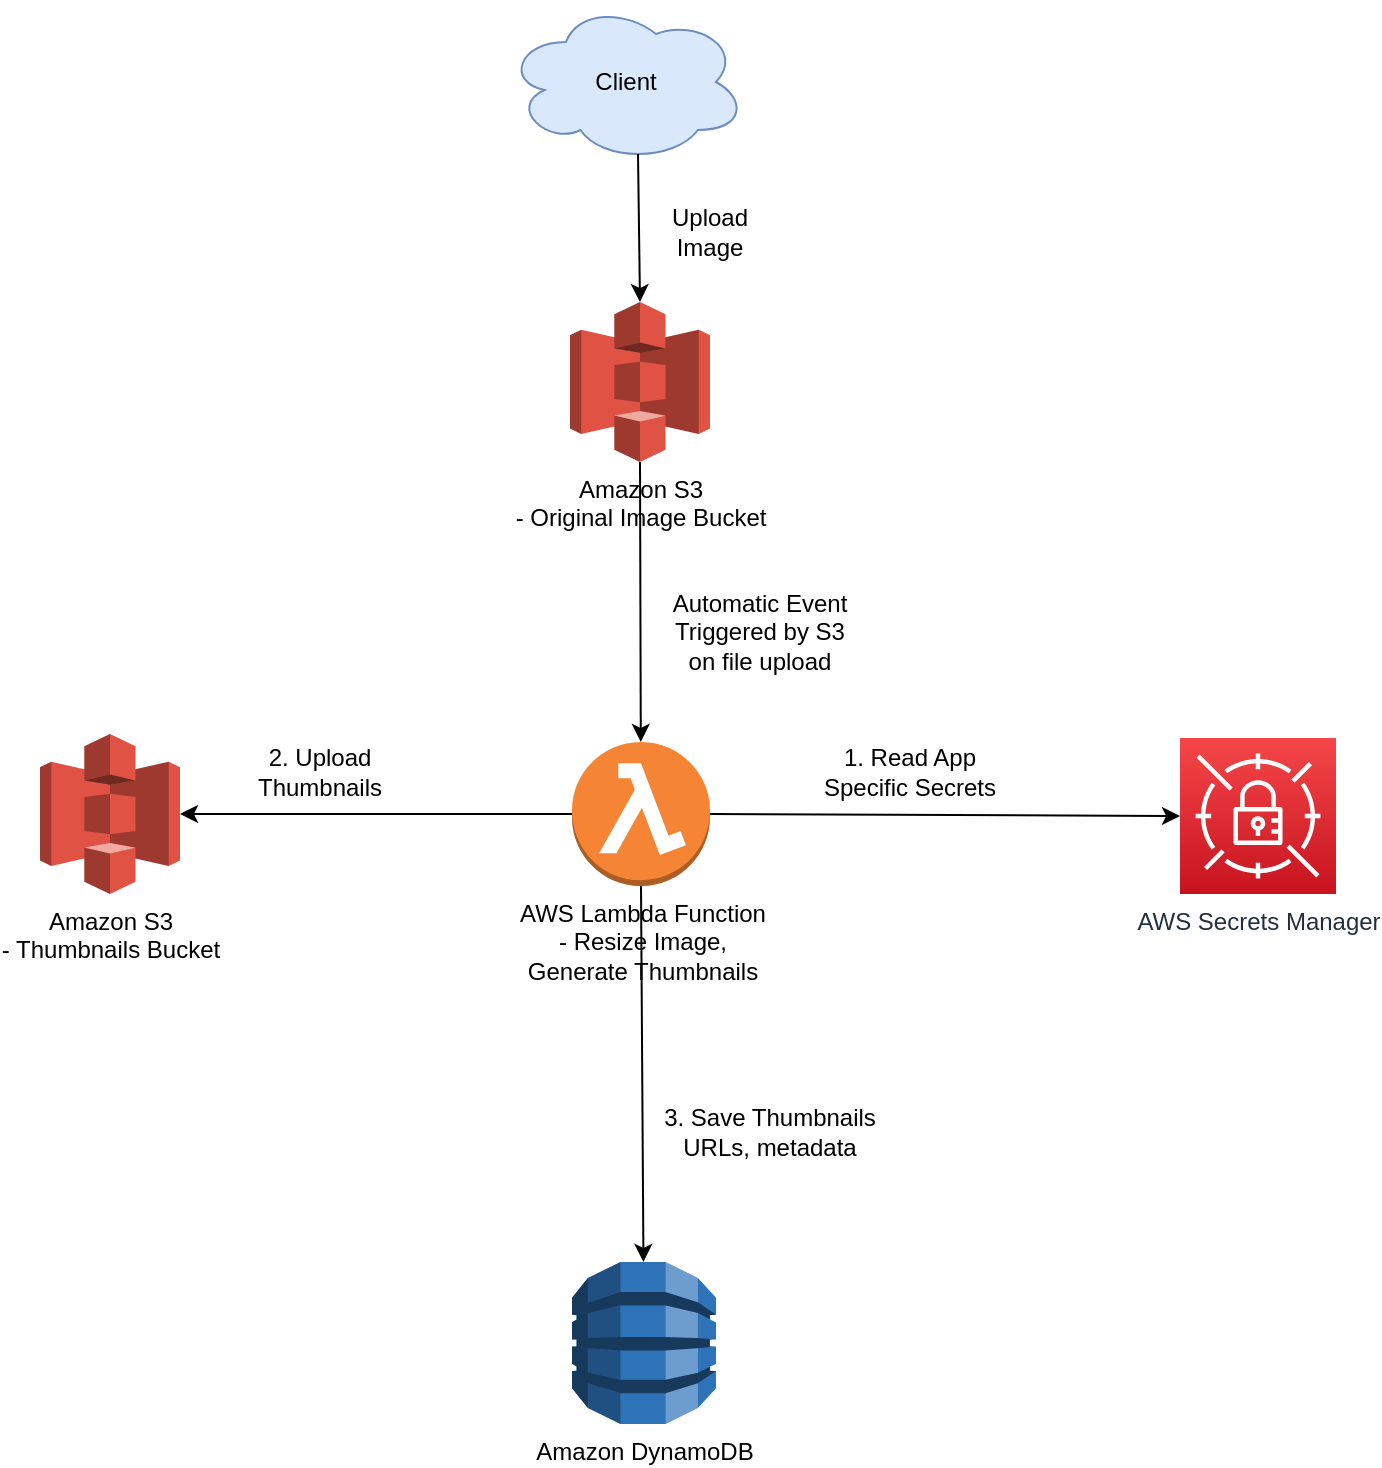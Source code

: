 <mxfile version="20.3.6" type="github">
  <diagram id="VWrhCisDLrr0_K0WHJ6l" name="Page-1">
    <mxGraphModel dx="946" dy="526" grid="1" gridSize="10" guides="1" tooltips="1" connect="1" arrows="1" fold="1" page="1" pageScale="1" pageWidth="850" pageHeight="1100" math="0" shadow="0">
      <root>
        <mxCell id="0" />
        <mxCell id="1" parent="0" />
        <mxCell id="qmjXaFrcUxJEYhlF_J-Z-1" value="Client" style="ellipse;shape=cloud;whiteSpace=wrap;html=1;fillColor=#dae8fc;strokeColor=#6c8ebf;" vertex="1" parent="1">
          <mxGeometry x="323" y="90" width="120" height="80" as="geometry" />
        </mxCell>
        <mxCell id="qmjXaFrcUxJEYhlF_J-Z-2" value="&lt;div&gt;Amazon S3 &lt;br&gt;&lt;/div&gt;&lt;div&gt;- Original Image Bucket&lt;/div&gt;" style="outlineConnect=0;dashed=0;verticalLabelPosition=bottom;verticalAlign=top;align=center;html=1;shape=mxgraph.aws3.s3;fillColor=#E05243;gradientColor=none;" vertex="1" parent="1">
          <mxGeometry x="355" y="240" width="70" height="80" as="geometry" />
        </mxCell>
        <mxCell id="qmjXaFrcUxJEYhlF_J-Z-3" value="" style="endArrow=classic;html=1;rounded=0;exitX=0.55;exitY=0.95;exitDx=0;exitDy=0;exitPerimeter=0;entryX=0.5;entryY=0;entryDx=0;entryDy=0;entryPerimeter=0;" edge="1" parent="1" source="qmjXaFrcUxJEYhlF_J-Z-1" target="qmjXaFrcUxJEYhlF_J-Z-2">
          <mxGeometry width="50" height="50" relative="1" as="geometry">
            <mxPoint x="400" y="300" as="sourcePoint" />
            <mxPoint x="450" y="250" as="targetPoint" />
          </mxGeometry>
        </mxCell>
        <mxCell id="qmjXaFrcUxJEYhlF_J-Z-5" value="&lt;div&gt;AWS Lambda Function&lt;/div&gt;&lt;div&gt;- Resize Image, &lt;br&gt;&lt;/div&gt;&lt;div&gt;Generate Thumbnails&lt;br&gt;&lt;/div&gt;" style="outlineConnect=0;dashed=0;verticalLabelPosition=bottom;verticalAlign=top;align=center;html=1;shape=mxgraph.aws3.lambda_function;fillColor=#F58534;gradientColor=none;" vertex="1" parent="1">
          <mxGeometry x="356" y="460" width="69" height="72" as="geometry" />
        </mxCell>
        <mxCell id="qmjXaFrcUxJEYhlF_J-Z-7" value="" style="endArrow=classic;html=1;rounded=0;exitX=0.5;exitY=1;exitDx=0;exitDy=0;exitPerimeter=0;" edge="1" parent="1" source="qmjXaFrcUxJEYhlF_J-Z-2" target="qmjXaFrcUxJEYhlF_J-Z-5">
          <mxGeometry width="50" height="50" relative="1" as="geometry">
            <mxPoint x="400" y="390" as="sourcePoint" />
            <mxPoint x="450" y="340" as="targetPoint" />
          </mxGeometry>
        </mxCell>
        <mxCell id="qmjXaFrcUxJEYhlF_J-Z-8" value="Automatic Event Triggered by S3 on file upload" style="text;html=1;strokeColor=none;fillColor=none;align=center;verticalAlign=middle;whiteSpace=wrap;rounded=0;" vertex="1" parent="1">
          <mxGeometry x="400" y="390" width="100" height="30" as="geometry" />
        </mxCell>
        <mxCell id="qmjXaFrcUxJEYhlF_J-Z-11" value="&lt;div&gt;Amazon S3 &lt;br&gt;&lt;/div&gt;&lt;div&gt;- Thumbnails Bucket&lt;/div&gt;" style="outlineConnect=0;dashed=0;verticalLabelPosition=bottom;verticalAlign=top;align=center;html=1;shape=mxgraph.aws3.s3;fillColor=#E05243;gradientColor=none;" vertex="1" parent="1">
          <mxGeometry x="90" y="456" width="70" height="80" as="geometry" />
        </mxCell>
        <mxCell id="qmjXaFrcUxJEYhlF_J-Z-13" value="&lt;div&gt;Amazon DynamoDB&lt;/div&gt;" style="outlineConnect=0;dashed=0;verticalLabelPosition=bottom;verticalAlign=top;align=center;html=1;shape=mxgraph.aws3.dynamo_db;fillColor=#2E73B8;gradientColor=none;" vertex="1" parent="1">
          <mxGeometry x="356" y="720" width="72" height="81" as="geometry" />
        </mxCell>
        <mxCell id="qmjXaFrcUxJEYhlF_J-Z-14" value="" style="endArrow=classic;html=1;rounded=0;exitX=0;exitY=0.5;exitDx=0;exitDy=0;exitPerimeter=0;entryX=1;entryY=0.5;entryDx=0;entryDy=0;entryPerimeter=0;" edge="1" parent="1" source="qmjXaFrcUxJEYhlF_J-Z-5" target="qmjXaFrcUxJEYhlF_J-Z-11">
          <mxGeometry width="50" height="50" relative="1" as="geometry">
            <mxPoint x="260" y="600" as="sourcePoint" />
            <mxPoint x="310" y="550" as="targetPoint" />
          </mxGeometry>
        </mxCell>
        <mxCell id="qmjXaFrcUxJEYhlF_J-Z-15" value="Upload Image" style="text;html=1;strokeColor=none;fillColor=none;align=center;verticalAlign=middle;whiteSpace=wrap;rounded=0;" vertex="1" parent="1">
          <mxGeometry x="395" y="190" width="60" height="30" as="geometry" />
        </mxCell>
        <mxCell id="qmjXaFrcUxJEYhlF_J-Z-16" value="2. Upload Thumbnails" style="text;html=1;strokeColor=none;fillColor=none;align=center;verticalAlign=middle;whiteSpace=wrap;rounded=0;" vertex="1" parent="1">
          <mxGeometry x="200" y="460" width="60" height="30" as="geometry" />
        </mxCell>
        <mxCell id="qmjXaFrcUxJEYhlF_J-Z-17" value="" style="endArrow=classic;html=1;rounded=0;exitX=0.5;exitY=1;exitDx=0;exitDy=0;exitPerimeter=0;" edge="1" parent="1" source="qmjXaFrcUxJEYhlF_J-Z-5" target="qmjXaFrcUxJEYhlF_J-Z-13">
          <mxGeometry width="50" height="50" relative="1" as="geometry">
            <mxPoint x="390" y="530" as="sourcePoint" />
            <mxPoint x="440" y="480" as="targetPoint" />
          </mxGeometry>
        </mxCell>
        <mxCell id="qmjXaFrcUxJEYhlF_J-Z-18" value="3. Save Thumbnails URLs, metadata" style="text;html=1;strokeColor=none;fillColor=none;align=center;verticalAlign=middle;whiteSpace=wrap;rounded=0;" vertex="1" parent="1">
          <mxGeometry x="400" y="640" width="110" height="30" as="geometry" />
        </mxCell>
        <mxCell id="qmjXaFrcUxJEYhlF_J-Z-19" value="AWS Secrets Manager" style="sketch=0;points=[[0,0,0],[0.25,0,0],[0.5,0,0],[0.75,0,0],[1,0,0],[0,1,0],[0.25,1,0],[0.5,1,0],[0.75,1,0],[1,1,0],[0,0.25,0],[0,0.5,0],[0,0.75,0],[1,0.25,0],[1,0.5,0],[1,0.75,0]];outlineConnect=0;fontColor=#232F3E;gradientColor=#F54749;gradientDirection=north;fillColor=#C7131F;strokeColor=#ffffff;dashed=0;verticalLabelPosition=bottom;verticalAlign=top;align=center;html=1;fontSize=12;fontStyle=0;aspect=fixed;shape=mxgraph.aws4.resourceIcon;resIcon=mxgraph.aws4.secrets_manager;" vertex="1" parent="1">
          <mxGeometry x="660" y="458" width="78" height="78" as="geometry" />
        </mxCell>
        <mxCell id="qmjXaFrcUxJEYhlF_J-Z-20" value="" style="endArrow=classic;html=1;rounded=0;exitX=1;exitY=0.5;exitDx=0;exitDy=0;exitPerimeter=0;entryX=0;entryY=0.5;entryDx=0;entryDy=0;entryPerimeter=0;" edge="1" parent="1" source="qmjXaFrcUxJEYhlF_J-Z-5" target="qmjXaFrcUxJEYhlF_J-Z-19">
          <mxGeometry width="50" height="50" relative="1" as="geometry">
            <mxPoint x="390" y="430" as="sourcePoint" />
            <mxPoint x="440" y="380" as="targetPoint" />
          </mxGeometry>
        </mxCell>
        <mxCell id="qmjXaFrcUxJEYhlF_J-Z-21" value="1. Read App Specific Secrets" style="text;html=1;strokeColor=none;fillColor=none;align=center;verticalAlign=middle;whiteSpace=wrap;rounded=0;" vertex="1" parent="1">
          <mxGeometry x="480" y="460" width="90" height="30" as="geometry" />
        </mxCell>
      </root>
    </mxGraphModel>
  </diagram>
</mxfile>
